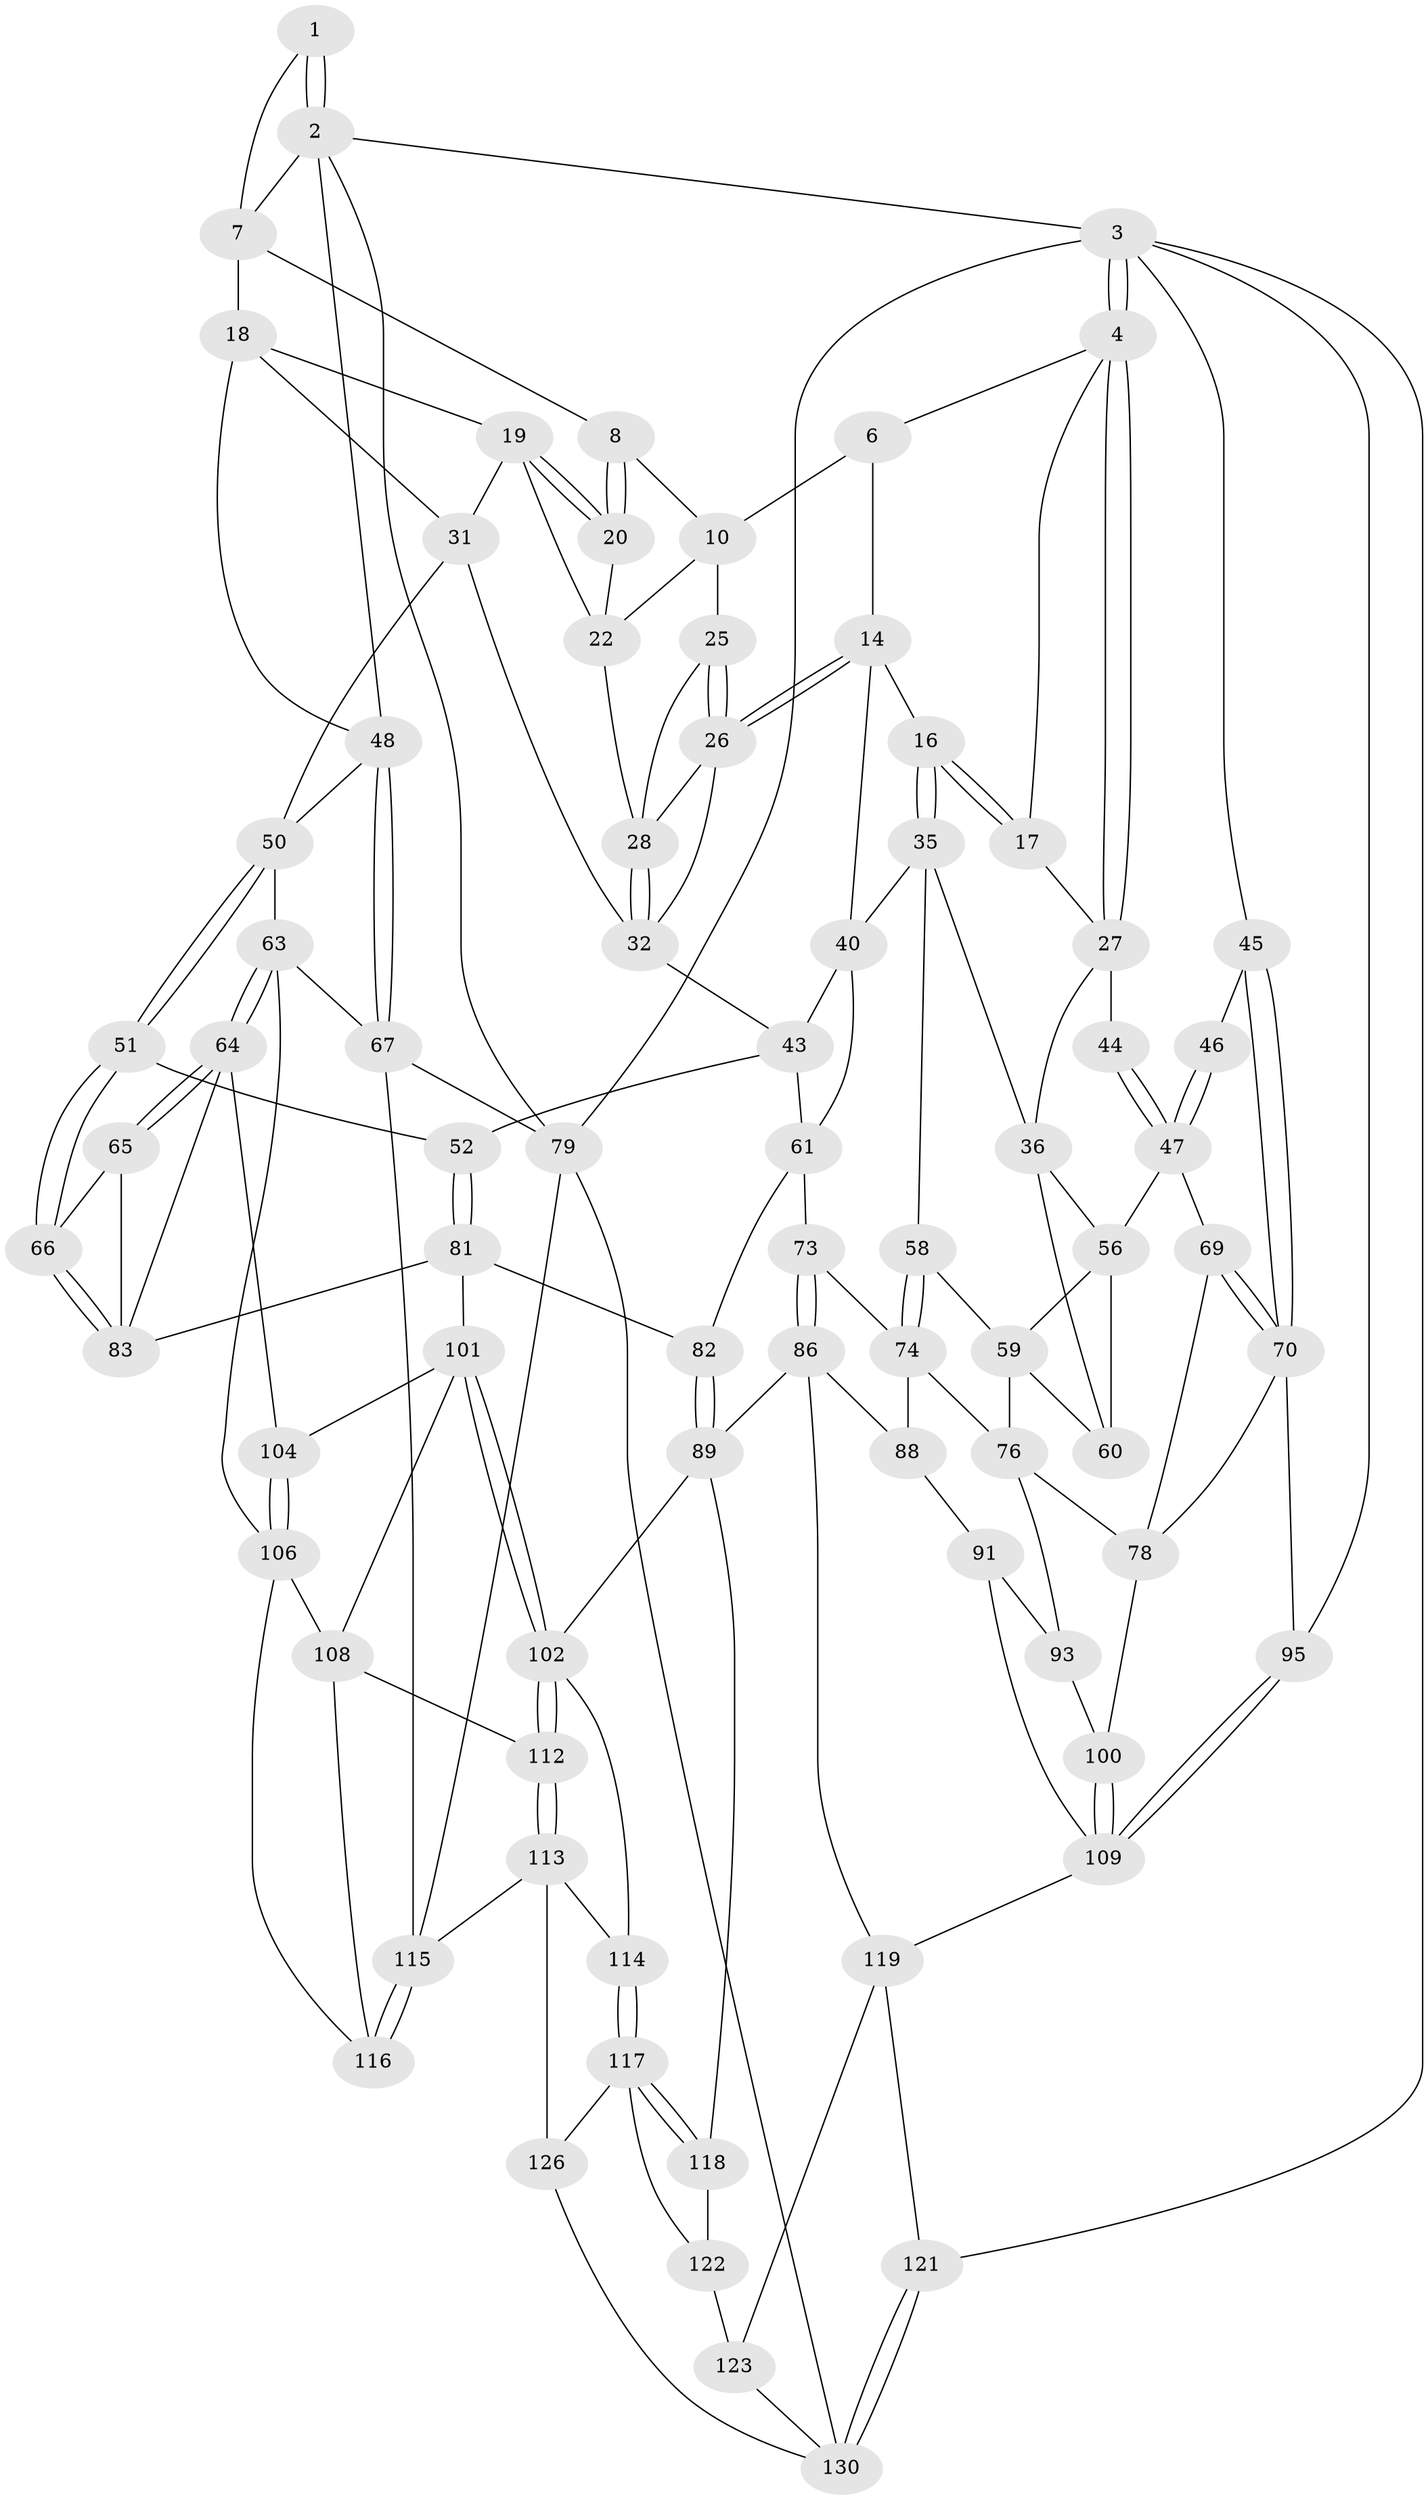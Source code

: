 // Generated by graph-tools (version 1.1) at 2025/52/02/27/25 19:52:37]
// undirected, 79 vertices, 176 edges
graph export_dot {
graph [start="1"]
  node [color=gray90,style=filled];
  1 [pos="+0.8652192261246109+0"];
  2 [pos="+1+0",super="+13"];
  3 [pos="+0+0",super="+96"];
  4 [pos="+0+0",super="+5"];
  6 [pos="+0.704844801606456+0",super="+11"];
  7 [pos="+0.8840522565228854+0.028095132360330618",super="+12"];
  8 [pos="+0.8465960162295878+0.04860637937130688",super="+9"];
  10 [pos="+0.7527552480494226+0.009043687491787149",super="+24"];
  14 [pos="+0.6056012468334891+0.13816060712144246",super="+15"];
  16 [pos="+0.48042548353804143+0.12039107237596022"];
  17 [pos="+0.3583152291878848+0"];
  18 [pos="+0.9256070190302795+0.1487375294310078",super="+38"];
  19 [pos="+0.9063341507043059+0.14742926552317526",super="+30"];
  20 [pos="+0.8979804218362111+0.1442186207996819",super="+21"];
  22 [pos="+0.8071232396802797+0.15744515282960544",super="+23"];
  25 [pos="+0.7568942078087327+0.13932152056093713"];
  26 [pos="+0.6193374231617976+0.15203568593717706",super="+33"];
  27 [pos="+0.24757582237098485+0.14284189646777576",super="+37"];
  28 [pos="+0.770374205001619+0.19254063059581172",super="+29"];
  31 [pos="+0.8191883662694417+0.2878225910753448",super="+39"];
  32 [pos="+0.7865344747634533+0.2828102684108228",super="+34"];
  35 [pos="+0.3284446782889277+0.2727075677713826",super="+42"];
  36 [pos="+0.29035832544643736+0.2677388101506495",super="+55"];
  40 [pos="+0.525183589950242+0.31249204820646187",super="+41"];
  43 [pos="+0.663791350638807+0.33463486812481835",super="+53"];
  44 [pos="+0.1934937344770886+0.22488195490342971"];
  45 [pos="+0+0"];
  46 [pos="+0+0.1301346789907303"];
  47 [pos="+0.07805324546471328+0.4053215975406431",super="+57"];
  48 [pos="+1+0.10350439123549121",super="+49"];
  50 [pos="+0.8614743365191012+0.34171167855778706",super="+54"];
  51 [pos="+0.7525995209010448+0.4547356733603884"];
  52 [pos="+0.713777376204297+0.4479490749784762"];
  56 [pos="+0.21942392798093946+0.4146218230202103",super="+62"];
  58 [pos="+0.40010217381059093+0.42714455809146606"];
  59 [pos="+0.3600066085183643+0.441756174991548",super="+71"];
  60 [pos="+0.30848604761482123+0.44944787329234986"];
  61 [pos="+0.5508809265421755+0.4721562702970821",super="+72"];
  63 [pos="+1+0.5629203979724441",super="+68"];
  64 [pos="+1+0.563051211663324",super="+97"];
  65 [pos="+0.7993529220140173+0.49715045549252485"];
  66 [pos="+0.7869354996252789+0.4888991663752039"];
  67 [pos="+1+0.6014401238277466",super="+80"];
  69 [pos="+0.05437546595247499+0.47574807152724174"];
  70 [pos="+0+0.4707878372432812",super="+94"];
  73 [pos="+0.3902981819010342+0.5682051587615576"];
  74 [pos="+0.3830354667606334+0.5628495199565972",super="+75"];
  76 [pos="+0.260072515624709+0.5542392767658795",super="+77"];
  78 [pos="+0.11276858626058406+0.5649297870563493",super="+98"];
  79 [pos="+1+1",super="+131"];
  81 [pos="+0.665838487462216+0.6075308132012701",super="+84"];
  82 [pos="+0.5519686922641442+0.5730202630810862"];
  83 [pos="+0.7126504860073881+0.6263359013518263",super="+85"];
  86 [pos="+0.4381956982840919+0.7474477555612921",super="+87"];
  88 [pos="+0.29547749602987156+0.7293504768346135"];
  89 [pos="+0.5056127790517648+0.7156556141383181",super="+90"];
  91 [pos="+0.21723931481557887+0.7231606188720081",super="+92"];
  93 [pos="+0.14939979793151054+0.5868727618649731",super="+99"];
  95 [pos="+0+0.955448666222579"];
  100 [pos="+0.09000710188247688+0.7357000697418427"];
  101 [pos="+0.6841564681062411+0.7035474922630893",super="+105"];
  102 [pos="+0.6820943196654707+0.7069683390763236",super="+103"];
  104 [pos="+0.8073481474040737+0.7047647742271697"];
  106 [pos="+0.942994706058468+0.7161070801377286",super="+107"];
  108 [pos="+0.8171121541425644+0.768537958367283",super="+111"];
  109 [pos="+0.08268753312862259+0.7442057227379524",super="+110"];
  112 [pos="+0.7597980370572792+0.8192440743789702"];
  113 [pos="+0.7351584500398128+0.8451727662835256",super="+125"];
  114 [pos="+0.6397088078500699+0.8276502704671163"];
  115 [pos="+0.8835652780495287+0.8879853386964772",super="+124"];
  116 [pos="+0.8775220635939707+0.8724790538917648"];
  117 [pos="+0.5711804007703792+0.8909810020619826",super="+127"];
  118 [pos="+0.4769849403806753+0.8002738625191788"];
  119 [pos="+0.2855813987382537+0.8744197533864608",super="+120"];
  121 [pos="+0+1"];
  122 [pos="+0.4028436555152232+0.9059018086860585",super="+128"];
  123 [pos="+0.36625332495967705+0.897267470154328",super="+129"];
  126 [pos="+0.6339652189993407+1"];
  130 [pos="+0.18148869141123772+1",super="+132"];
  1 -- 2;
  1 -- 2;
  1 -- 7;
  2 -- 3;
  2 -- 79;
  2 -- 48;
  2 -- 7;
  3 -- 4;
  3 -- 4;
  3 -- 45;
  3 -- 121;
  3 -- 95;
  3 -- 79;
  4 -- 27;
  4 -- 27;
  4 -- 17;
  4 -- 6;
  6 -- 10;
  6 -- 14;
  7 -- 8;
  7 -- 18;
  8 -- 20 [weight=2];
  8 -- 20;
  8 -- 10;
  10 -- 25;
  10 -- 22;
  14 -- 26;
  14 -- 26;
  14 -- 16;
  14 -- 40;
  16 -- 17;
  16 -- 17;
  16 -- 35;
  16 -- 35;
  17 -- 27;
  18 -- 19;
  18 -- 48;
  18 -- 31;
  19 -- 20;
  19 -- 20;
  19 -- 22;
  19 -- 31;
  20 -- 22;
  22 -- 28;
  25 -- 26;
  25 -- 26;
  25 -- 28;
  26 -- 32;
  26 -- 28;
  27 -- 36;
  27 -- 44;
  28 -- 32;
  28 -- 32;
  31 -- 32;
  31 -- 50;
  32 -- 43;
  35 -- 36;
  35 -- 58;
  35 -- 40;
  36 -- 56;
  36 -- 60;
  40 -- 43;
  40 -- 61;
  43 -- 52;
  43 -- 61;
  44 -- 47;
  44 -- 47;
  45 -- 46;
  45 -- 70;
  45 -- 70;
  46 -- 47;
  46 -- 47;
  47 -- 56;
  47 -- 69;
  48 -- 67;
  48 -- 67;
  48 -- 50;
  50 -- 51;
  50 -- 51;
  50 -- 63;
  51 -- 52;
  51 -- 66;
  51 -- 66;
  52 -- 81;
  52 -- 81;
  56 -- 60;
  56 -- 59;
  58 -- 59;
  58 -- 74;
  58 -- 74;
  59 -- 60;
  59 -- 76;
  61 -- 73;
  61 -- 82;
  63 -- 64;
  63 -- 64;
  63 -- 106;
  63 -- 67;
  64 -- 65;
  64 -- 65;
  64 -- 83;
  64 -- 104;
  65 -- 66;
  65 -- 83;
  66 -- 83;
  66 -- 83;
  67 -- 115;
  67 -- 79;
  69 -- 70;
  69 -- 70;
  69 -- 78;
  70 -- 95;
  70 -- 78;
  73 -- 74;
  73 -- 86;
  73 -- 86;
  74 -- 88;
  74 -- 76;
  76 -- 93;
  76 -- 78;
  78 -- 100;
  79 -- 130;
  79 -- 115;
  81 -- 82;
  81 -- 83;
  81 -- 101;
  82 -- 89;
  82 -- 89;
  86 -- 89;
  86 -- 88;
  86 -- 119;
  88 -- 91;
  89 -- 118;
  89 -- 102;
  91 -- 93 [weight=2];
  91 -- 109;
  93 -- 100;
  95 -- 109;
  95 -- 109;
  100 -- 109;
  100 -- 109;
  101 -- 102;
  101 -- 102;
  101 -- 104;
  101 -- 108;
  102 -- 112;
  102 -- 112;
  102 -- 114;
  104 -- 106;
  104 -- 106;
  106 -- 108;
  106 -- 116;
  108 -- 112;
  108 -- 116;
  109 -- 119;
  112 -- 113;
  112 -- 113;
  113 -- 114;
  113 -- 126;
  113 -- 115;
  114 -- 117;
  114 -- 117;
  115 -- 116;
  115 -- 116;
  117 -- 118;
  117 -- 118;
  117 -- 126;
  117 -- 122;
  118 -- 122;
  119 -- 123;
  119 -- 121;
  121 -- 130;
  121 -- 130;
  122 -- 123 [weight=2];
  123 -- 130;
  126 -- 130;
}
